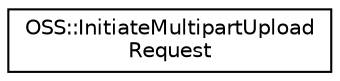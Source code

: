 digraph "类继承关系图"
{
  edge [fontname="Helvetica",fontsize="10",labelfontname="Helvetica",labelfontsize="10"];
  node [fontname="Helvetica",fontsize="10",shape=record];
  rankdir="LR";
  Node1 [label="OSS::InitiateMultipartUpload\lRequest",height=0.2,width=0.4,color="black", fillcolor="white", style="filled",URL="$class_o_s_s_1_1_initiate_multipart_upload_request.html"];
}
